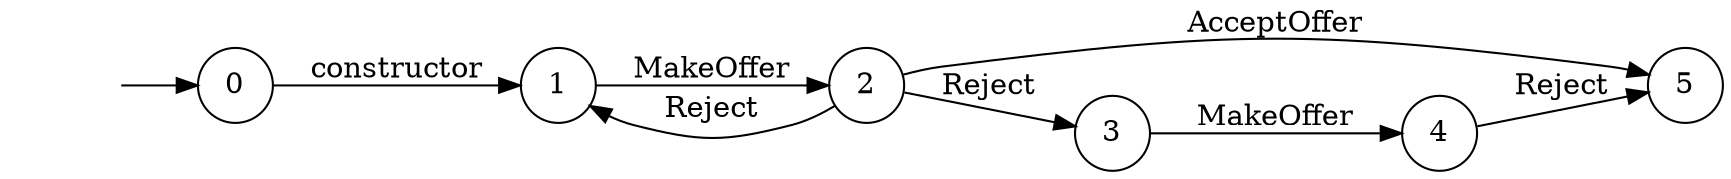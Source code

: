 digraph "Dapp-Automata-data/fuzzer/testnetdata-model-rq1-fix/SimpleMarketplace/Ktail-2" {
	graph [rankdir=LR]
	"" [label="" shape=plaintext]
	4 [label=4 shape=circle]
	5 [label=5 shape=circle]
	3 [label=3 shape=circle]
	0 [label=0 shape=circle]
	2 [label=2 shape=circle]
	1 [label=1 shape=circle]
	"" -> 0 [label=""]
	1 -> 2 [label=MakeOffer]
	2 -> 3 [label=Reject]
	2 -> 1 [label=Reject]
	2 -> 5 [label=AcceptOffer]
	3 -> 4 [label=MakeOffer]
	0 -> 1 [label=constructor]
	4 -> 5 [label=Reject]
}
